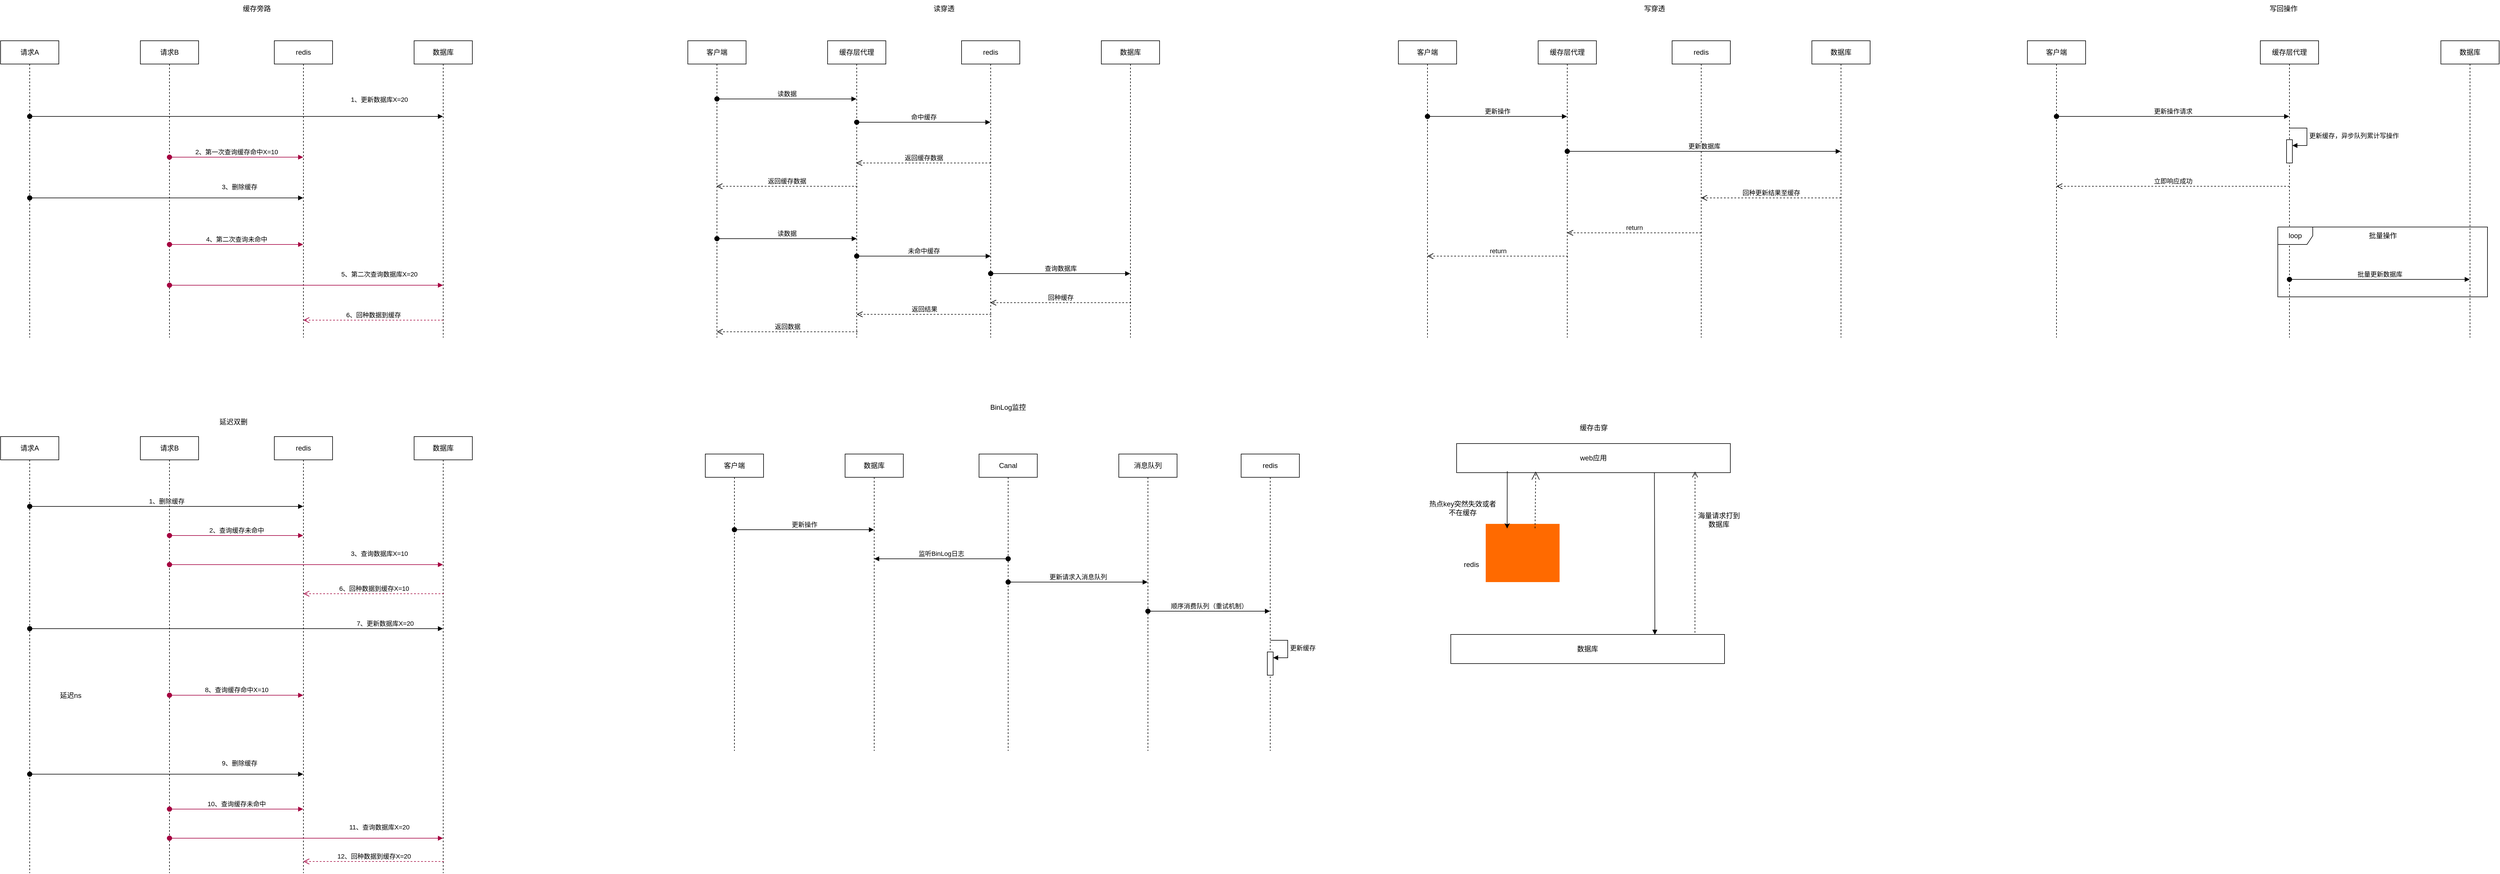 <mxfile version="26.2.2">
  <diagram name="第 1 页" id="HLuYiN2mjGFSt4qJvR9W">
    <mxGraphModel dx="1144" dy="717" grid="1" gridSize="10" guides="1" tooltips="1" connect="1" arrows="1" fold="1" page="1" pageScale="1" pageWidth="2336" pageHeight="1654" math="0" shadow="0">
      <root>
        <mxCell id="0" />
        <mxCell id="1" parent="0" />
        <mxCell id="70oapY4QyX1JeO2lNhkM-1" value="请求A" style="shape=umlLifeline;perimeter=lifelinePerimeter;whiteSpace=wrap;html=1;container=1;dropTarget=0;collapsible=0;recursiveResize=0;outlineConnect=0;portConstraint=eastwest;newEdgeStyle={&quot;curved&quot;:0,&quot;rounded&quot;:0};" vertex="1" parent="1">
          <mxGeometry x="130" y="110" width="100" height="510" as="geometry" />
        </mxCell>
        <mxCell id="70oapY4QyX1JeO2lNhkM-2" value="请求B" style="shape=umlLifeline;perimeter=lifelinePerimeter;whiteSpace=wrap;html=1;container=1;dropTarget=0;collapsible=0;recursiveResize=0;outlineConnect=0;portConstraint=eastwest;newEdgeStyle={&quot;curved&quot;:0,&quot;rounded&quot;:0};" vertex="1" parent="1">
          <mxGeometry x="370" y="110" width="100" height="510" as="geometry" />
        </mxCell>
        <mxCell id="70oapY4QyX1JeO2lNhkM-3" value="redis" style="shape=umlLifeline;perimeter=lifelinePerimeter;whiteSpace=wrap;html=1;container=1;dropTarget=0;collapsible=0;recursiveResize=0;outlineConnect=0;portConstraint=eastwest;newEdgeStyle={&quot;curved&quot;:0,&quot;rounded&quot;:0};" vertex="1" parent="1">
          <mxGeometry x="600" y="110" width="100" height="510" as="geometry" />
        </mxCell>
        <mxCell id="70oapY4QyX1JeO2lNhkM-4" value="数据库" style="shape=umlLifeline;perimeter=lifelinePerimeter;whiteSpace=wrap;html=1;container=1;dropTarget=0;collapsible=0;recursiveResize=0;outlineConnect=0;portConstraint=eastwest;newEdgeStyle={&quot;curved&quot;:0,&quot;rounded&quot;:0};" vertex="1" parent="1">
          <mxGeometry x="840" y="110" width="100" height="510" as="geometry" />
        </mxCell>
        <mxCell id="70oapY4QyX1JeO2lNhkM-15" value="2、第一次查询缓存命中X=10" style="html=1;verticalAlign=bottom;startArrow=oval;startFill=1;endArrow=block;startSize=8;curved=0;rounded=0;fillColor=#d80073;strokeColor=#A50040;" edge="1" parent="1" target="70oapY4QyX1JeO2lNhkM-3">
          <mxGeometry width="60" relative="1" as="geometry">
            <mxPoint x="420" y="310" as="sourcePoint" />
            <mxPoint x="480" y="310" as="targetPoint" />
          </mxGeometry>
        </mxCell>
        <mxCell id="70oapY4QyX1JeO2lNhkM-17" value="1、更新数据库X=20" style="html=1;verticalAlign=bottom;startArrow=oval;startFill=1;endArrow=block;startSize=8;curved=0;rounded=0;" edge="1" parent="1" target="70oapY4QyX1JeO2lNhkM-4">
          <mxGeometry x="0.691" y="20" width="60" relative="1" as="geometry">
            <mxPoint x="180" y="240" as="sourcePoint" />
            <mxPoint x="240" y="240" as="targetPoint" />
            <mxPoint as="offset" />
          </mxGeometry>
        </mxCell>
        <mxCell id="70oapY4QyX1JeO2lNhkM-18" value="3、删除缓存" style="html=1;verticalAlign=bottom;startArrow=oval;startFill=1;endArrow=block;startSize=8;curved=0;rounded=0;" edge="1" parent="1" target="70oapY4QyX1JeO2lNhkM-3">
          <mxGeometry x="0.533" y="10" width="60" relative="1" as="geometry">
            <mxPoint x="180" y="380" as="sourcePoint" />
            <mxPoint x="889.5" y="380" as="targetPoint" />
            <mxPoint as="offset" />
          </mxGeometry>
        </mxCell>
        <mxCell id="70oapY4QyX1JeO2lNhkM-19" value="4、第二次查询未命中" style="html=1;verticalAlign=bottom;startArrow=oval;startFill=1;endArrow=block;startSize=8;curved=0;rounded=0;fillColor=#d80073;strokeColor=#A50040;" edge="1" parent="1" target="70oapY4QyX1JeO2lNhkM-3">
          <mxGeometry width="60" relative="1" as="geometry">
            <mxPoint x="420" y="460" as="sourcePoint" />
            <mxPoint x="480" y="460" as="targetPoint" />
          </mxGeometry>
        </mxCell>
        <mxCell id="70oapY4QyX1JeO2lNhkM-20" value="5、第二次查询数据库X=20" style="html=1;verticalAlign=bottom;startArrow=oval;startFill=1;endArrow=block;startSize=8;curved=0;rounded=0;fillColor=#d80073;strokeColor=#A50040;" edge="1" parent="1">
          <mxGeometry x="0.533" y="10" width="60" relative="1" as="geometry">
            <mxPoint x="420" y="530" as="sourcePoint" />
            <mxPoint x="889.5" y="530" as="targetPoint" />
            <mxPoint as="offset" />
          </mxGeometry>
        </mxCell>
        <mxCell id="70oapY4QyX1JeO2lNhkM-22" value="缓存旁路" style="text;html=1;align=center;verticalAlign=middle;whiteSpace=wrap;rounded=0;" vertex="1" parent="1">
          <mxGeometry x="540" y="40" width="60" height="30" as="geometry" />
        </mxCell>
        <mxCell id="70oapY4QyX1JeO2lNhkM-23" value="客户端" style="shape=umlLifeline;perimeter=lifelinePerimeter;whiteSpace=wrap;html=1;container=1;dropTarget=0;collapsible=0;recursiveResize=0;outlineConnect=0;portConstraint=eastwest;newEdgeStyle={&quot;curved&quot;:0,&quot;rounded&quot;:0};" vertex="1" parent="1">
          <mxGeometry x="1310" y="110" width="100" height="510" as="geometry" />
        </mxCell>
        <mxCell id="70oapY4QyX1JeO2lNhkM-24" value="缓存层代理" style="shape=umlLifeline;perimeter=lifelinePerimeter;whiteSpace=wrap;html=1;container=1;dropTarget=0;collapsible=0;recursiveResize=0;outlineConnect=0;portConstraint=eastwest;newEdgeStyle={&quot;curved&quot;:0,&quot;rounded&quot;:0};" vertex="1" parent="1">
          <mxGeometry x="1550" y="110" width="100" height="510" as="geometry" />
        </mxCell>
        <mxCell id="70oapY4QyX1JeO2lNhkM-25" value="redis" style="shape=umlLifeline;perimeter=lifelinePerimeter;whiteSpace=wrap;html=1;container=1;dropTarget=0;collapsible=0;recursiveResize=0;outlineConnect=0;portConstraint=eastwest;newEdgeStyle={&quot;curved&quot;:0,&quot;rounded&quot;:0};" vertex="1" parent="1">
          <mxGeometry x="1780" y="110" width="100" height="510" as="geometry" />
        </mxCell>
        <mxCell id="70oapY4QyX1JeO2lNhkM-26" value="数据库" style="shape=umlLifeline;perimeter=lifelinePerimeter;whiteSpace=wrap;html=1;container=1;dropTarget=0;collapsible=0;recursiveResize=0;outlineConnect=0;portConstraint=eastwest;newEdgeStyle={&quot;curved&quot;:0,&quot;rounded&quot;:0};" vertex="1" parent="1">
          <mxGeometry x="2020" y="110" width="100" height="510" as="geometry" />
        </mxCell>
        <mxCell id="70oapY4QyX1JeO2lNhkM-33" value="读穿透" style="text;html=1;align=center;verticalAlign=middle;whiteSpace=wrap;rounded=0;" vertex="1" parent="1">
          <mxGeometry x="1720" y="40" width="60" height="30" as="geometry" />
        </mxCell>
        <mxCell id="70oapY4QyX1JeO2lNhkM-39" value="客户端" style="shape=umlLifeline;perimeter=lifelinePerimeter;whiteSpace=wrap;html=1;container=1;dropTarget=0;collapsible=0;recursiveResize=0;outlineConnect=0;portConstraint=eastwest;newEdgeStyle={&quot;curved&quot;:0,&quot;rounded&quot;:0};" vertex="1" parent="1">
          <mxGeometry x="2530" y="110" width="100" height="510" as="geometry" />
        </mxCell>
        <mxCell id="70oapY4QyX1JeO2lNhkM-40" value="缓存层代理" style="shape=umlLifeline;perimeter=lifelinePerimeter;whiteSpace=wrap;html=1;container=1;dropTarget=0;collapsible=0;recursiveResize=0;outlineConnect=0;portConstraint=eastwest;newEdgeStyle={&quot;curved&quot;:0,&quot;rounded&quot;:0};" vertex="1" parent="1">
          <mxGeometry x="2770" y="110" width="100" height="510" as="geometry" />
        </mxCell>
        <mxCell id="70oapY4QyX1JeO2lNhkM-41" value="redis" style="shape=umlLifeline;perimeter=lifelinePerimeter;whiteSpace=wrap;html=1;container=1;dropTarget=0;collapsible=0;recursiveResize=0;outlineConnect=0;portConstraint=eastwest;newEdgeStyle={&quot;curved&quot;:0,&quot;rounded&quot;:0};" vertex="1" parent="1">
          <mxGeometry x="3000" y="110" width="100" height="510" as="geometry" />
        </mxCell>
        <mxCell id="70oapY4QyX1JeO2lNhkM-42" value="数据库" style="shape=umlLifeline;perimeter=lifelinePerimeter;whiteSpace=wrap;html=1;container=1;dropTarget=0;collapsible=0;recursiveResize=0;outlineConnect=0;portConstraint=eastwest;newEdgeStyle={&quot;curved&quot;:0,&quot;rounded&quot;:0};" vertex="1" parent="1">
          <mxGeometry x="3240" y="110" width="100" height="510" as="geometry" />
        </mxCell>
        <mxCell id="70oapY4QyX1JeO2lNhkM-43" value="写穿透" style="text;html=1;align=center;verticalAlign=middle;whiteSpace=wrap;rounded=0;" vertex="1" parent="1">
          <mxGeometry x="2940" y="40" width="60" height="30" as="geometry" />
        </mxCell>
        <mxCell id="70oapY4QyX1JeO2lNhkM-44" value="读数据" style="html=1;verticalAlign=bottom;startArrow=oval;startFill=1;endArrow=block;startSize=8;curved=0;rounded=0;" edge="1" parent="1">
          <mxGeometry width="60" relative="1" as="geometry">
            <mxPoint x="1360" y="210" as="sourcePoint" />
            <mxPoint x="1599.5" y="210" as="targetPoint" />
          </mxGeometry>
        </mxCell>
        <mxCell id="70oapY4QyX1JeO2lNhkM-45" value="命中缓存" style="html=1;verticalAlign=bottom;startArrow=oval;startFill=1;endArrow=block;startSize=8;curved=0;rounded=0;" edge="1" parent="1">
          <mxGeometry width="60" relative="1" as="geometry">
            <mxPoint x="1600" y="250" as="sourcePoint" />
            <mxPoint x="1829.5" y="250" as="targetPoint" />
          </mxGeometry>
        </mxCell>
        <mxCell id="70oapY4QyX1JeO2lNhkM-46" value="返回缓存数据" style="html=1;verticalAlign=bottom;endArrow=open;dashed=1;endSize=8;curved=0;rounded=0;" edge="1" parent="1">
          <mxGeometry x="0.002" relative="1" as="geometry">
            <mxPoint x="1830" y="320" as="sourcePoint" />
            <mxPoint x="1599.389" y="320" as="targetPoint" />
            <mxPoint as="offset" />
          </mxGeometry>
        </mxCell>
        <mxCell id="70oapY4QyX1JeO2lNhkM-47" value="返回缓存数据" style="html=1;verticalAlign=bottom;endArrow=open;dashed=1;endSize=8;curved=0;rounded=0;" edge="1" parent="1">
          <mxGeometry x="0.002" relative="1" as="geometry">
            <mxPoint x="1601" y="360" as="sourcePoint" />
            <mxPoint x="1359.389" y="360" as="targetPoint" />
            <mxPoint as="offset" />
          </mxGeometry>
        </mxCell>
        <mxCell id="70oapY4QyX1JeO2lNhkM-48" value="读数据" style="html=1;verticalAlign=bottom;startArrow=oval;startFill=1;endArrow=block;startSize=8;curved=0;rounded=0;" edge="1" parent="1">
          <mxGeometry width="60" relative="1" as="geometry">
            <mxPoint x="1360" y="450" as="sourcePoint" />
            <mxPoint x="1600" y="450" as="targetPoint" />
          </mxGeometry>
        </mxCell>
        <mxCell id="70oapY4QyX1JeO2lNhkM-49" value="未命中缓存" style="html=1;verticalAlign=bottom;startArrow=oval;startFill=1;endArrow=block;startSize=8;curved=0;rounded=0;" edge="1" parent="1">
          <mxGeometry width="60" relative="1" as="geometry">
            <mxPoint x="1600" y="480" as="sourcePoint" />
            <mxPoint x="1830" y="480" as="targetPoint" />
          </mxGeometry>
        </mxCell>
        <mxCell id="70oapY4QyX1JeO2lNhkM-50" value="查询数据库" style="html=1;verticalAlign=bottom;startArrow=oval;startFill=1;endArrow=block;startSize=8;curved=0;rounded=0;" edge="1" parent="1">
          <mxGeometry width="60" relative="1" as="geometry">
            <mxPoint x="1830" y="510" as="sourcePoint" />
            <mxPoint x="2069.5" y="510" as="targetPoint" />
          </mxGeometry>
        </mxCell>
        <mxCell id="70oapY4QyX1JeO2lNhkM-51" value="回种缓存" style="html=1;verticalAlign=bottom;endArrow=open;dashed=1;endSize=8;curved=0;rounded=0;" edge="1" parent="1">
          <mxGeometry x="0.002" relative="1" as="geometry">
            <mxPoint x="2071" y="560" as="sourcePoint" />
            <mxPoint x="1829.389" y="560" as="targetPoint" />
            <mxPoint as="offset" />
          </mxGeometry>
        </mxCell>
        <mxCell id="70oapY4QyX1JeO2lNhkM-52" value="返回结果" style="html=1;verticalAlign=bottom;endArrow=open;dashed=1;endSize=8;curved=0;rounded=0;" edge="1" parent="1">
          <mxGeometry x="0.002" relative="1" as="geometry">
            <mxPoint x="1831" y="580" as="sourcePoint" />
            <mxPoint x="1600" y="580" as="targetPoint" />
            <mxPoint as="offset" />
          </mxGeometry>
        </mxCell>
        <mxCell id="70oapY4QyX1JeO2lNhkM-53" value="返回数据" style="html=1;verticalAlign=bottom;endArrow=open;dashed=1;endSize=8;curved=0;rounded=0;" edge="1" parent="1">
          <mxGeometry x="0.002" relative="1" as="geometry">
            <mxPoint x="1601.61" y="610" as="sourcePoint" />
            <mxPoint x="1359.999" y="610" as="targetPoint" />
            <mxPoint as="offset" />
          </mxGeometry>
        </mxCell>
        <mxCell id="70oapY4QyX1JeO2lNhkM-54" value="更新操作" style="html=1;verticalAlign=bottom;startArrow=oval;startFill=1;endArrow=block;startSize=8;curved=0;rounded=0;" edge="1" parent="1" target="70oapY4QyX1JeO2lNhkM-40">
          <mxGeometry width="60" relative="1" as="geometry">
            <mxPoint x="2580" y="240" as="sourcePoint" />
            <mxPoint x="2640" y="240" as="targetPoint" />
          </mxGeometry>
        </mxCell>
        <mxCell id="70oapY4QyX1JeO2lNhkM-55" value="更新数据库" style="html=1;verticalAlign=bottom;startArrow=oval;startFill=1;endArrow=block;startSize=8;curved=0;rounded=0;" edge="1" parent="1" target="70oapY4QyX1JeO2lNhkM-42">
          <mxGeometry width="60" relative="1" as="geometry">
            <mxPoint x="2820" y="300" as="sourcePoint" />
            <mxPoint x="3060" y="300" as="targetPoint" />
          </mxGeometry>
        </mxCell>
        <mxCell id="70oapY4QyX1JeO2lNhkM-56" value="回种更新结果至缓存" style="html=1;verticalAlign=bottom;endArrow=open;dashed=1;endSize=8;curved=0;rounded=0;" edge="1" parent="1" target="70oapY4QyX1JeO2lNhkM-41">
          <mxGeometry relative="1" as="geometry">
            <mxPoint x="3290" y="380" as="sourcePoint" />
            <mxPoint x="3210" y="380" as="targetPoint" />
          </mxGeometry>
        </mxCell>
        <mxCell id="70oapY4QyX1JeO2lNhkM-57" value="return" style="html=1;verticalAlign=bottom;endArrow=open;dashed=1;endSize=8;curved=0;rounded=0;" edge="1" parent="1" target="70oapY4QyX1JeO2lNhkM-40">
          <mxGeometry relative="1" as="geometry">
            <mxPoint x="3050" y="440" as="sourcePoint" />
            <mxPoint x="2970" y="440" as="targetPoint" />
          </mxGeometry>
        </mxCell>
        <mxCell id="70oapY4QyX1JeO2lNhkM-58" value="return" style="html=1;verticalAlign=bottom;endArrow=open;dashed=1;endSize=8;curved=0;rounded=0;" edge="1" parent="1" target="70oapY4QyX1JeO2lNhkM-39">
          <mxGeometry relative="1" as="geometry">
            <mxPoint x="2821" y="480" as="sourcePoint" />
            <mxPoint x="2590" y="480" as="targetPoint" />
          </mxGeometry>
        </mxCell>
        <mxCell id="70oapY4QyX1JeO2lNhkM-59" value="客户端" style="shape=umlLifeline;perimeter=lifelinePerimeter;whiteSpace=wrap;html=1;container=1;dropTarget=0;collapsible=0;recursiveResize=0;outlineConnect=0;portConstraint=eastwest;newEdgeStyle={&quot;curved&quot;:0,&quot;rounded&quot;:0};" vertex="1" parent="1">
          <mxGeometry x="3610" y="110" width="100" height="510" as="geometry" />
        </mxCell>
        <mxCell id="70oapY4QyX1JeO2lNhkM-60" value="缓存层代理" style="shape=umlLifeline;perimeter=lifelinePerimeter;whiteSpace=wrap;html=1;container=1;dropTarget=0;collapsible=0;recursiveResize=0;outlineConnect=0;portConstraint=eastwest;newEdgeStyle={&quot;curved&quot;:0,&quot;rounded&quot;:0};" vertex="1" parent="1">
          <mxGeometry x="4010" y="110" width="100" height="510" as="geometry" />
        </mxCell>
        <mxCell id="70oapY4QyX1JeO2lNhkM-69" value="" style="html=1;points=[[0,0,0,0,5],[0,1,0,0,-5],[1,0,0,0,5],[1,1,0,0,-5]];perimeter=orthogonalPerimeter;outlineConnect=0;targetShapes=umlLifeline;portConstraint=eastwest;newEdgeStyle={&quot;curved&quot;:0,&quot;rounded&quot;:0};" vertex="1" parent="70oapY4QyX1JeO2lNhkM-60">
          <mxGeometry x="45" y="170" width="10" height="40" as="geometry" />
        </mxCell>
        <mxCell id="70oapY4QyX1JeO2lNhkM-70" value="更新缓存，异步队列累计写操作" style="html=1;align=left;spacingLeft=2;endArrow=block;rounded=0;edgeStyle=orthogonalEdgeStyle;curved=0;rounded=0;" edge="1" target="70oapY4QyX1JeO2lNhkM-69" parent="70oapY4QyX1JeO2lNhkM-60">
          <mxGeometry relative="1" as="geometry">
            <mxPoint x="50" y="150" as="sourcePoint" />
            <Array as="points">
              <mxPoint x="80" y="180" />
            </Array>
          </mxGeometry>
        </mxCell>
        <mxCell id="70oapY4QyX1JeO2lNhkM-62" value="数据库" style="shape=umlLifeline;perimeter=lifelinePerimeter;whiteSpace=wrap;html=1;container=1;dropTarget=0;collapsible=0;recursiveResize=0;outlineConnect=0;portConstraint=eastwest;newEdgeStyle={&quot;curved&quot;:0,&quot;rounded&quot;:0};" vertex="1" parent="1">
          <mxGeometry x="4320" y="110" width="100" height="510" as="geometry" />
        </mxCell>
        <mxCell id="70oapY4QyX1JeO2lNhkM-63" value="写回操作" style="text;html=1;align=center;verticalAlign=middle;whiteSpace=wrap;rounded=0;" vertex="1" parent="1">
          <mxGeometry x="4020" y="40" width="60" height="30" as="geometry" />
        </mxCell>
        <mxCell id="70oapY4QyX1JeO2lNhkM-64" value="更新操作请求" style="html=1;verticalAlign=bottom;startArrow=oval;startFill=1;endArrow=block;startSize=8;curved=0;rounded=0;" edge="1" parent="1" target="70oapY4QyX1JeO2lNhkM-60">
          <mxGeometry width="60" relative="1" as="geometry">
            <mxPoint x="3660" y="240" as="sourcePoint" />
            <mxPoint x="3720" y="240" as="targetPoint" />
          </mxGeometry>
        </mxCell>
        <mxCell id="70oapY4QyX1JeO2lNhkM-71" value="立即响应成功" style="html=1;verticalAlign=bottom;endArrow=open;dashed=1;endSize=8;curved=0;rounded=0;" edge="1" parent="1" target="70oapY4QyX1JeO2lNhkM-59">
          <mxGeometry relative="1" as="geometry">
            <mxPoint x="4060" y="360" as="sourcePoint" />
            <mxPoint x="3980" y="360" as="targetPoint" />
          </mxGeometry>
        </mxCell>
        <mxCell id="70oapY4QyX1JeO2lNhkM-74" value="批量更新数据库" style="html=1;verticalAlign=bottom;startArrow=oval;startFill=1;endArrow=block;startSize=8;curved=0;rounded=0;" edge="1" parent="1">
          <mxGeometry width="60" relative="1" as="geometry">
            <mxPoint x="4060" y="520" as="sourcePoint" />
            <mxPoint x="4369.5" y="520" as="targetPoint" />
          </mxGeometry>
        </mxCell>
        <mxCell id="70oapY4QyX1JeO2lNhkM-75" value="loop" style="shape=umlFrame;whiteSpace=wrap;html=1;pointerEvents=0;" vertex="1" parent="1">
          <mxGeometry x="4040" y="430" width="360" height="120" as="geometry" />
        </mxCell>
        <mxCell id="70oapY4QyX1JeO2lNhkM-76" value="批量操作" style="text;html=1;align=center;verticalAlign=middle;resizable=0;points=[];autosize=1;strokeColor=none;fillColor=none;" vertex="1" parent="1">
          <mxGeometry x="4185" y="430" width="70" height="30" as="geometry" />
        </mxCell>
        <mxCell id="70oapY4QyX1JeO2lNhkM-77" value="请求A" style="shape=umlLifeline;perimeter=lifelinePerimeter;whiteSpace=wrap;html=1;container=1;dropTarget=0;collapsible=0;recursiveResize=0;outlineConnect=0;portConstraint=eastwest;newEdgeStyle={&quot;curved&quot;:0,&quot;rounded&quot;:0};" vertex="1" parent="1">
          <mxGeometry x="130" y="790" width="100" height="750" as="geometry" />
        </mxCell>
        <mxCell id="70oapY4QyX1JeO2lNhkM-78" value="请求B" style="shape=umlLifeline;perimeter=lifelinePerimeter;whiteSpace=wrap;html=1;container=1;dropTarget=0;collapsible=0;recursiveResize=0;outlineConnect=0;portConstraint=eastwest;newEdgeStyle={&quot;curved&quot;:0,&quot;rounded&quot;:0};" vertex="1" parent="1">
          <mxGeometry x="370" y="790" width="100" height="750" as="geometry" />
        </mxCell>
        <mxCell id="70oapY4QyX1JeO2lNhkM-79" value="redis" style="shape=umlLifeline;perimeter=lifelinePerimeter;whiteSpace=wrap;html=1;container=1;dropTarget=0;collapsible=0;recursiveResize=0;outlineConnect=0;portConstraint=eastwest;newEdgeStyle={&quot;curved&quot;:0,&quot;rounded&quot;:0};" vertex="1" parent="1">
          <mxGeometry x="600" y="790" width="100" height="750" as="geometry" />
        </mxCell>
        <mxCell id="70oapY4QyX1JeO2lNhkM-80" value="数据库" style="shape=umlLifeline;perimeter=lifelinePerimeter;whiteSpace=wrap;html=1;container=1;dropTarget=0;collapsible=0;recursiveResize=0;outlineConnect=0;portConstraint=eastwest;newEdgeStyle={&quot;curved&quot;:0,&quot;rounded&quot;:0};" vertex="1" parent="1">
          <mxGeometry x="840" y="790" width="100" height="750" as="geometry" />
        </mxCell>
        <mxCell id="70oapY4QyX1JeO2lNhkM-81" value="8、查询缓存命中X=10" style="html=1;verticalAlign=bottom;startArrow=oval;startFill=1;endArrow=block;startSize=8;curved=0;rounded=0;fillColor=#d80073;strokeColor=#A50040;" edge="1" parent="1">
          <mxGeometry width="60" relative="1" as="geometry">
            <mxPoint x="420" y="1234.38" as="sourcePoint" />
            <mxPoint x="649.5" y="1234.38" as="targetPoint" />
          </mxGeometry>
        </mxCell>
        <mxCell id="70oapY4QyX1JeO2lNhkM-82" value="7、更新数据库X=20" style="html=1;verticalAlign=bottom;startArrow=oval;startFill=1;endArrow=block;startSize=8;curved=0;rounded=0;" edge="1" parent="1">
          <mxGeometry x="0.72" width="60" relative="1" as="geometry">
            <mxPoint x="180" y="1120" as="sourcePoint" />
            <mxPoint x="889.5" y="1120.0" as="targetPoint" />
            <mxPoint as="offset" />
          </mxGeometry>
        </mxCell>
        <mxCell id="70oapY4QyX1JeO2lNhkM-83" value="9、删除缓存" style="html=1;verticalAlign=bottom;startArrow=oval;startFill=1;endArrow=block;startSize=8;curved=0;rounded=0;" edge="1" parent="1">
          <mxGeometry x="0.533" y="10" width="60" relative="1" as="geometry">
            <mxPoint x="180" y="1370" as="sourcePoint" />
            <mxPoint x="649.5" y="1370.0" as="targetPoint" />
            <mxPoint as="offset" />
          </mxGeometry>
        </mxCell>
        <mxCell id="70oapY4QyX1JeO2lNhkM-84" value="10、查询缓存未命中" style="html=1;verticalAlign=bottom;startArrow=oval;startFill=1;endArrow=block;startSize=8;curved=0;rounded=0;fillColor=#d80073;strokeColor=#A50040;" edge="1" parent="1">
          <mxGeometry width="60" relative="1" as="geometry">
            <mxPoint x="420" y="1430" as="sourcePoint" />
            <mxPoint x="649.5" y="1430.0" as="targetPoint" />
          </mxGeometry>
        </mxCell>
        <mxCell id="70oapY4QyX1JeO2lNhkM-85" value="11、查询数据库X=20" style="html=1;verticalAlign=bottom;startArrow=oval;startFill=1;endArrow=block;startSize=8;curved=0;rounded=0;fillColor=#d80073;strokeColor=#A50040;" edge="1" parent="1">
          <mxGeometry x="0.533" y="10" width="60" relative="1" as="geometry">
            <mxPoint x="420" y="1480" as="sourcePoint" />
            <mxPoint x="889.5" y="1480" as="targetPoint" />
            <mxPoint as="offset" />
          </mxGeometry>
        </mxCell>
        <mxCell id="70oapY4QyX1JeO2lNhkM-87" value="延迟双删" style="text;html=1;align=center;verticalAlign=middle;whiteSpace=wrap;rounded=0;" vertex="1" parent="1">
          <mxGeometry x="500" y="750" width="60" height="30" as="geometry" />
        </mxCell>
        <mxCell id="70oapY4QyX1JeO2lNhkM-88" value="1、删除缓存" style="html=1;verticalAlign=bottom;startArrow=oval;startFill=1;endArrow=block;startSize=8;curved=0;rounded=0;" edge="1" parent="1" target="70oapY4QyX1JeO2lNhkM-79">
          <mxGeometry width="60" relative="1" as="geometry">
            <mxPoint x="180" y="910" as="sourcePoint" />
            <mxPoint x="240" y="910" as="targetPoint" />
          </mxGeometry>
        </mxCell>
        <mxCell id="70oapY4QyX1JeO2lNhkM-89" value="2、查询缓存未命中" style="html=1;verticalAlign=bottom;startArrow=oval;startFill=1;endArrow=block;startSize=8;curved=0;rounded=0;fillColor=#d80073;strokeColor=#A50040;" edge="1" parent="1">
          <mxGeometry width="60" relative="1" as="geometry">
            <mxPoint x="420" y="960" as="sourcePoint" />
            <mxPoint x="649.5" y="960.0" as="targetPoint" />
          </mxGeometry>
        </mxCell>
        <mxCell id="70oapY4QyX1JeO2lNhkM-90" value="6、回种数据到缓存" style="html=1;verticalAlign=bottom;endArrow=open;dashed=1;endSize=8;curved=0;rounded=0;fillColor=#d80073;strokeColor=#A50040;" edge="1" parent="1" target="70oapY4QyX1JeO2lNhkM-3">
          <mxGeometry relative="1" as="geometry">
            <mxPoint x="890" y="590" as="sourcePoint" />
            <mxPoint x="810" y="590" as="targetPoint" />
          </mxGeometry>
        </mxCell>
        <mxCell id="70oapY4QyX1JeO2lNhkM-91" value="3、查询数据库X=10" style="html=1;verticalAlign=bottom;startArrow=oval;startFill=1;endArrow=block;startSize=8;curved=0;rounded=0;fillColor=#d80073;strokeColor=#A50040;" edge="1" parent="1">
          <mxGeometry x="0.533" y="10" width="60" relative="1" as="geometry">
            <mxPoint x="420" y="1010" as="sourcePoint" />
            <mxPoint x="889.5" y="1010" as="targetPoint" />
            <mxPoint as="offset" />
          </mxGeometry>
        </mxCell>
        <mxCell id="70oapY4QyX1JeO2lNhkM-93" value="6、回种数据到缓存X=10" style="html=1;verticalAlign=bottom;endArrow=open;dashed=1;endSize=8;curved=0;rounded=0;fillColor=#d80073;strokeColor=#A50040;" edge="1" parent="1">
          <mxGeometry relative="1" as="geometry">
            <mxPoint x="891" y="1060" as="sourcePoint" />
            <mxPoint x="650" y="1060" as="targetPoint" />
          </mxGeometry>
        </mxCell>
        <mxCell id="70oapY4QyX1JeO2lNhkM-94" value="延迟ns" style="text;html=1;align=center;verticalAlign=middle;resizable=0;points=[];autosize=1;strokeColor=none;fillColor=none;" vertex="1" parent="1">
          <mxGeometry x="220" y="1220" width="60" height="30" as="geometry" />
        </mxCell>
        <mxCell id="70oapY4QyX1JeO2lNhkM-95" value="12、回种数据到缓存X=20" style="html=1;verticalAlign=bottom;endArrow=open;dashed=1;endSize=8;curved=0;rounded=0;fillColor=#d80073;strokeColor=#A50040;" edge="1" parent="1">
          <mxGeometry relative="1" as="geometry">
            <mxPoint x="891" y="1520" as="sourcePoint" />
            <mxPoint x="650" y="1520" as="targetPoint" />
          </mxGeometry>
        </mxCell>
        <mxCell id="70oapY4QyX1JeO2lNhkM-106" value="客户端" style="shape=umlLifeline;perimeter=lifelinePerimeter;whiteSpace=wrap;html=1;container=1;dropTarget=0;collapsible=0;recursiveResize=0;outlineConnect=0;portConstraint=eastwest;newEdgeStyle={&quot;curved&quot;:0,&quot;rounded&quot;:0};" vertex="1" parent="1">
          <mxGeometry x="1340" y="820" width="100" height="510" as="geometry" />
        </mxCell>
        <mxCell id="70oapY4QyX1JeO2lNhkM-107" value="数据库" style="shape=umlLifeline;perimeter=lifelinePerimeter;whiteSpace=wrap;html=1;container=1;dropTarget=0;collapsible=0;recursiveResize=0;outlineConnect=0;portConstraint=eastwest;newEdgeStyle={&quot;curved&quot;:0,&quot;rounded&quot;:0};" vertex="1" parent="1">
          <mxGeometry x="1580" y="820" width="100" height="510" as="geometry" />
        </mxCell>
        <mxCell id="70oapY4QyX1JeO2lNhkM-108" value="Canal" style="shape=umlLifeline;perimeter=lifelinePerimeter;whiteSpace=wrap;html=1;container=1;dropTarget=0;collapsible=0;recursiveResize=0;outlineConnect=0;portConstraint=eastwest;newEdgeStyle={&quot;curved&quot;:0,&quot;rounded&quot;:0};" vertex="1" parent="1">
          <mxGeometry x="1810" y="820" width="100" height="510" as="geometry" />
        </mxCell>
        <mxCell id="70oapY4QyX1JeO2lNhkM-109" value="消息队列" style="shape=umlLifeline;perimeter=lifelinePerimeter;whiteSpace=wrap;html=1;container=1;dropTarget=0;collapsible=0;recursiveResize=0;outlineConnect=0;portConstraint=eastwest;newEdgeStyle={&quot;curved&quot;:0,&quot;rounded&quot;:0};" vertex="1" parent="1">
          <mxGeometry x="2050" y="820" width="100" height="510" as="geometry" />
        </mxCell>
        <mxCell id="70oapY4QyX1JeO2lNhkM-110" value="BinLog监控" style="text;html=1;align=center;verticalAlign=middle;whiteSpace=wrap;rounded=0;" vertex="1" parent="1">
          <mxGeometry x="1820" y="730" width="80" height="20" as="geometry" />
        </mxCell>
        <mxCell id="70oapY4QyX1JeO2lNhkM-111" value="更新操作" style="html=1;verticalAlign=bottom;startArrow=oval;startFill=1;endArrow=block;startSize=8;curved=0;rounded=0;" edge="1" parent="1" target="70oapY4QyX1JeO2lNhkM-107">
          <mxGeometry width="60" relative="1" as="geometry">
            <mxPoint x="1390" y="950" as="sourcePoint" />
            <mxPoint x="1450" y="950" as="targetPoint" />
          </mxGeometry>
        </mxCell>
        <mxCell id="70oapY4QyX1JeO2lNhkM-119" value="redis" style="shape=umlLifeline;perimeter=lifelinePerimeter;whiteSpace=wrap;html=1;container=1;dropTarget=0;collapsible=0;recursiveResize=0;outlineConnect=0;portConstraint=eastwest;newEdgeStyle={&quot;curved&quot;:0,&quot;rounded&quot;:0};" vertex="1" parent="1">
          <mxGeometry x="2260" y="820" width="100" height="510" as="geometry" />
        </mxCell>
        <mxCell id="70oapY4QyX1JeO2lNhkM-124" value="" style="html=1;points=[[0,0,0,0,5],[0,1,0,0,-5],[1,0,0,0,5],[1,1,0,0,-5]];perimeter=orthogonalPerimeter;outlineConnect=0;targetShapes=umlLifeline;portConstraint=eastwest;newEdgeStyle={&quot;curved&quot;:0,&quot;rounded&quot;:0};" vertex="1" parent="70oapY4QyX1JeO2lNhkM-119">
          <mxGeometry x="45" y="340" width="10" height="40" as="geometry" />
        </mxCell>
        <mxCell id="70oapY4QyX1JeO2lNhkM-125" value="更新缓存" style="html=1;align=left;spacingLeft=2;endArrow=block;rounded=0;edgeStyle=orthogonalEdgeStyle;curved=0;rounded=0;" edge="1" target="70oapY4QyX1JeO2lNhkM-124" parent="70oapY4QyX1JeO2lNhkM-119">
          <mxGeometry relative="1" as="geometry">
            <mxPoint x="50" y="320" as="sourcePoint" />
            <Array as="points">
              <mxPoint x="80" y="350" />
            </Array>
          </mxGeometry>
        </mxCell>
        <mxCell id="70oapY4QyX1JeO2lNhkM-121" value="监听BinLog日志" style="html=1;verticalAlign=bottom;startArrow=oval;startFill=1;endArrow=block;startSize=8;curved=0;rounded=0;" edge="1" parent="1" target="70oapY4QyX1JeO2lNhkM-107">
          <mxGeometry width="60" relative="1" as="geometry">
            <mxPoint x="1860" y="1000" as="sourcePoint" />
            <mxPoint x="1920" y="1000" as="targetPoint" />
          </mxGeometry>
        </mxCell>
        <mxCell id="70oapY4QyX1JeO2lNhkM-122" value="更新请求入消息队列" style="html=1;verticalAlign=bottom;startArrow=oval;startFill=1;endArrow=block;startSize=8;curved=0;rounded=0;" edge="1" parent="1" target="70oapY4QyX1JeO2lNhkM-109">
          <mxGeometry width="60" relative="1" as="geometry">
            <mxPoint x="1860" y="1040" as="sourcePoint" />
            <mxPoint x="1920" y="1040" as="targetPoint" />
          </mxGeometry>
        </mxCell>
        <mxCell id="70oapY4QyX1JeO2lNhkM-123" value="顺序消费队列（重试机制）" style="html=1;verticalAlign=bottom;startArrow=oval;startFill=1;endArrow=block;startSize=8;curved=0;rounded=0;" edge="1" parent="1" target="70oapY4QyX1JeO2lNhkM-119">
          <mxGeometry width="60" relative="1" as="geometry">
            <mxPoint x="2100" y="1090" as="sourcePoint" />
            <mxPoint x="2160" y="1090" as="targetPoint" />
          </mxGeometry>
        </mxCell>
        <mxCell id="70oapY4QyX1JeO2lNhkM-128" value="web应用" style="rounded=0;whiteSpace=wrap;html=1;" vertex="1" parent="1">
          <mxGeometry x="2630" y="802" width="470" height="50" as="geometry" />
        </mxCell>
        <mxCell id="70oapY4QyX1JeO2lNhkM-129" value="" style="points=[];aspect=fixed;html=1;align=center;shadow=0;dashed=0;fillColor=#FF6A00;strokeColor=none;shape=mxgraph.alibaba_cloud.redis_kvstore;" vertex="1" parent="1">
          <mxGeometry x="2680" y="940" width="126.8" height="100" as="geometry" />
        </mxCell>
        <mxCell id="70oapY4QyX1JeO2lNhkM-130" value="redis" style="text;html=1;align=center;verticalAlign=middle;resizable=0;points=[];autosize=1;strokeColor=none;fillColor=none;" vertex="1" parent="1">
          <mxGeometry x="2630" y="995" width="50" height="30" as="geometry" />
        </mxCell>
        <mxCell id="70oapY4QyX1JeO2lNhkM-131" value="数据库" style="rounded=0;whiteSpace=wrap;html=1;" vertex="1" parent="1">
          <mxGeometry x="2620" y="1130" width="470" height="50" as="geometry" />
        </mxCell>
        <mxCell id="70oapY4QyX1JeO2lNhkM-138" value="" style="endArrow=classic;html=1;rounded=0;exitX=0.185;exitY=0.95;exitDx=0;exitDy=0;exitPerimeter=0;entryX=0.29;entryY=0.08;entryDx=0;entryDy=0;entryPerimeter=0;" edge="1" parent="1" source="70oapY4QyX1JeO2lNhkM-128" target="70oapY4QyX1JeO2lNhkM-129">
          <mxGeometry width="50" height="50" relative="1" as="geometry">
            <mxPoint x="2560" y="940" as="sourcePoint" />
            <mxPoint x="2610" y="890" as="targetPoint" />
          </mxGeometry>
        </mxCell>
        <mxCell id="70oapY4QyX1JeO2lNhkM-139" value="" style="endArrow=open;endSize=12;dashed=1;html=1;rounded=0;exitX=0.668;exitY=0.075;exitDx=0;exitDy=0;exitPerimeter=0;entryX=0.289;entryY=0.96;entryDx=0;entryDy=0;entryPerimeter=0;" edge="1" parent="1" source="70oapY4QyX1JeO2lNhkM-129" target="70oapY4QyX1JeO2lNhkM-128">
          <mxGeometry width="160" relative="1" as="geometry">
            <mxPoint x="2690" y="1010" as="sourcePoint" />
            <mxPoint x="2850" y="1010" as="targetPoint" />
          </mxGeometry>
        </mxCell>
        <mxCell id="70oapY4QyX1JeO2lNhkM-140" value="" style="endArrow=block;endFill=1;html=1;edgeStyle=orthogonalEdgeStyle;align=left;verticalAlign=top;rounded=0;exitX=0.615;exitY=1.06;exitDx=0;exitDy=0;exitPerimeter=0;entryX=0.638;entryY=0.07;entryDx=0;entryDy=0;entryPerimeter=0;" edge="1" parent="1">
          <mxGeometry x="-1" relative="1" as="geometry">
            <mxPoint x="2969.59" y="852" as="sourcePoint" />
            <mxPoint x="2970.4" y="1130.5" as="targetPoint" />
          </mxGeometry>
        </mxCell>
        <mxCell id="70oapY4QyX1JeO2lNhkM-143" value="" style="html=1;verticalAlign=bottom;endArrow=open;dashed=1;endSize=8;curved=0;rounded=0;exitX=0.892;exitY=-0.06;exitDx=0;exitDy=0;exitPerimeter=0;entryX=0.871;entryY=0.96;entryDx=0;entryDy=0;entryPerimeter=0;" edge="1" parent="1" source="70oapY4QyX1JeO2lNhkM-131" target="70oapY4QyX1JeO2lNhkM-128">
          <mxGeometry relative="1" as="geometry">
            <mxPoint x="3070" y="1040" as="sourcePoint" />
            <mxPoint x="2990" y="1040" as="targetPoint" />
          </mxGeometry>
        </mxCell>
        <mxCell id="70oapY4QyX1JeO2lNhkM-144" value="热点key突然失效或者&lt;div&gt;不在缓存&lt;/div&gt;" style="text;html=1;align=center;verticalAlign=middle;resizable=0;points=[];autosize=1;strokeColor=none;fillColor=none;" vertex="1" parent="1">
          <mxGeometry x="2570" y="893" width="140" height="40" as="geometry" />
        </mxCell>
        <mxCell id="70oapY4QyX1JeO2lNhkM-145" value="海量请求打到&lt;div&gt;数据库&lt;/div&gt;" style="text;html=1;align=center;verticalAlign=middle;resizable=0;points=[];autosize=1;strokeColor=none;fillColor=none;" vertex="1" parent="1">
          <mxGeometry x="3030" y="913" width="100" height="40" as="geometry" />
        </mxCell>
        <mxCell id="70oapY4QyX1JeO2lNhkM-146" value="缓存击穿" style="text;html=1;align=center;verticalAlign=middle;resizable=0;points=[];autosize=1;strokeColor=none;fillColor=none;" vertex="1" parent="1">
          <mxGeometry x="2830" y="760" width="70" height="30" as="geometry" />
        </mxCell>
      </root>
    </mxGraphModel>
  </diagram>
</mxfile>
